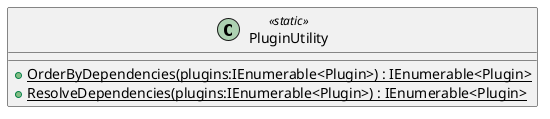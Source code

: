 @startuml
class PluginUtility <<static>> {
    + {static} OrderByDependencies(plugins:IEnumerable<Plugin>) : IEnumerable<Plugin>
    + {static} ResolveDependencies(plugins:IEnumerable<Plugin>) : IEnumerable<Plugin>
}
@enduml
